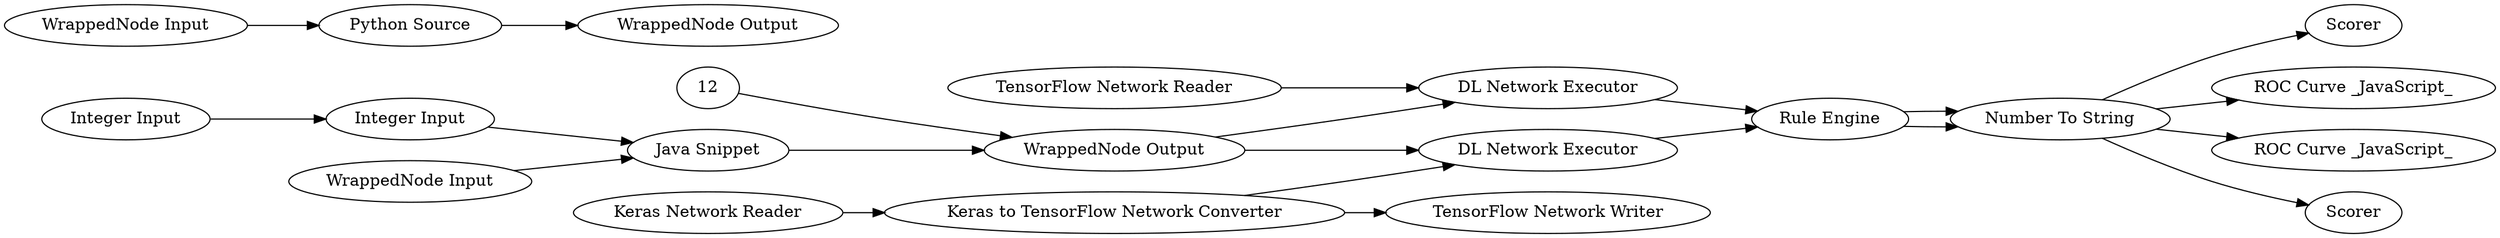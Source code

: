 digraph {
	2 [label="Java Snippet"]
	3 [label="Integer Input"]
	4 [label="Integer Input"]
	5 [label="WrappedNode Input"]
	6 [label="WrappedNode Output"]
	1 [label="Python Source"]
	11 [label="WrappedNode Input"]
	13 [label="WrappedNode Output"]
	15 [label="DL Network Executor"]
	19 [label=Scorer]
	20 [label="ROC Curve _JavaScript_"]
	17 [label="Rule Engine"]
	18 [label="Number To String"]
	30 [label="Keras Network Reader"]
	31 [label="Keras to TensorFlow Network Converter"]
	33 [label="TensorFlow Network Writer"]
	34 [label="TensorFlow Network Reader"]
	35 [label="DL Network Executor"]
	36 [label="ROC Curve _JavaScript_"]
	17 [label="Rule Engine"]
	18 [label="Number To String"]
	38 [label=Scorer]
	2 -> 6
	3 -> 4
	4 -> 2
	5 -> 2
	1 -> 13
	11 -> 1
	17 -> 18
	17 -> 18
	6 -> 35
	6 -> 15
	12 -> 6
	15 -> 17
	18 -> 20
	18 -> 19
	30 -> 31
	31 -> 15
	31 -> 33
	34 -> 35
	35 -> 17
	18 -> 36
	18 -> 38
	rankdir=LR
}

